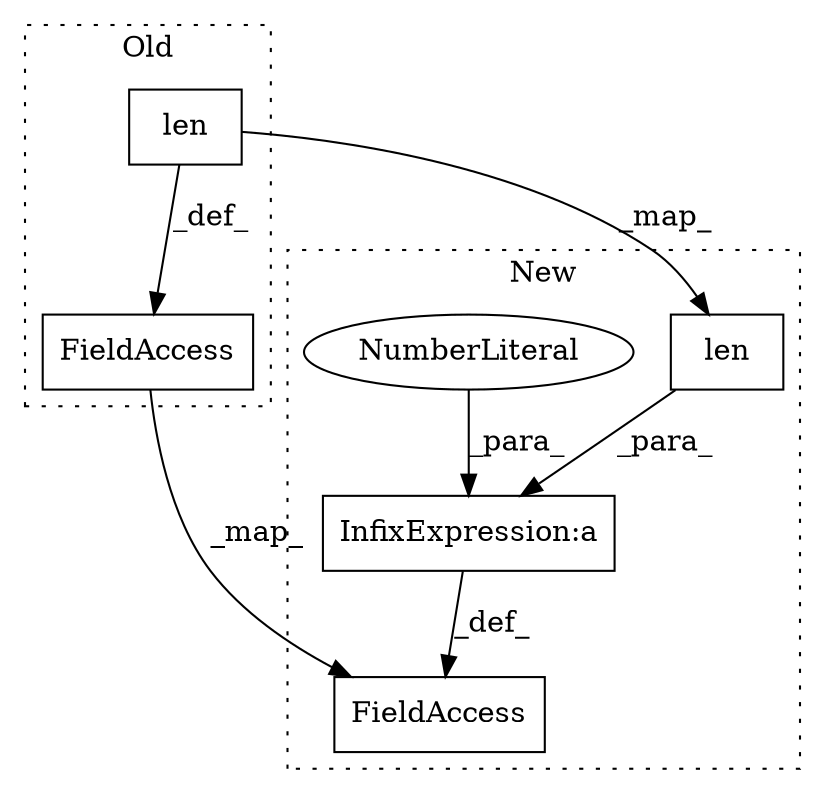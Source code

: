 digraph G {
subgraph cluster0 {
1 [label="len" a="32" s="1417,1430" l="4,1" shape="box"];
6 [label="FieldAccess" a="22" s="1295" l="16" shape="box"];
label = "Old";
style="dotted";
}
subgraph cluster1 {
2 [label="len" a="32" s="1487,1500" l="4,1" shape="box"];
3 [label="InfixExpression:a" a="27" s="1501" l="3" shape="box"];
4 [label="NumberLiteral" a="34" s="1504" l="1" shape="ellipse"];
5 [label="FieldAccess" a="22" s="1368" l="16" shape="box"];
label = "New";
style="dotted";
}
1 -> 6 [label="_def_"];
1 -> 2 [label="_map_"];
2 -> 3 [label="_para_"];
3 -> 5 [label="_def_"];
4 -> 3 [label="_para_"];
6 -> 5 [label="_map_"];
}